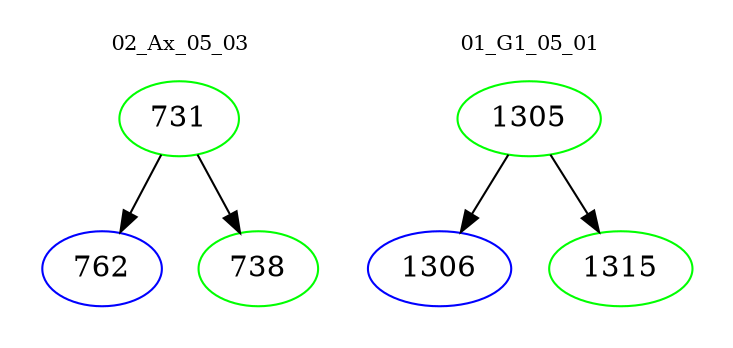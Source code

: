 digraph{
subgraph cluster_0 {
color = white
label = "02_Ax_05_03";
fontsize=10;
T0_731 [label="731", color="green"]
T0_731 -> T0_762 [color="black"]
T0_762 [label="762", color="blue"]
T0_731 -> T0_738 [color="black"]
T0_738 [label="738", color="green"]
}
subgraph cluster_1 {
color = white
label = "01_G1_05_01";
fontsize=10;
T1_1305 [label="1305", color="green"]
T1_1305 -> T1_1306 [color="black"]
T1_1306 [label="1306", color="blue"]
T1_1305 -> T1_1315 [color="black"]
T1_1315 [label="1315", color="green"]
}
}
